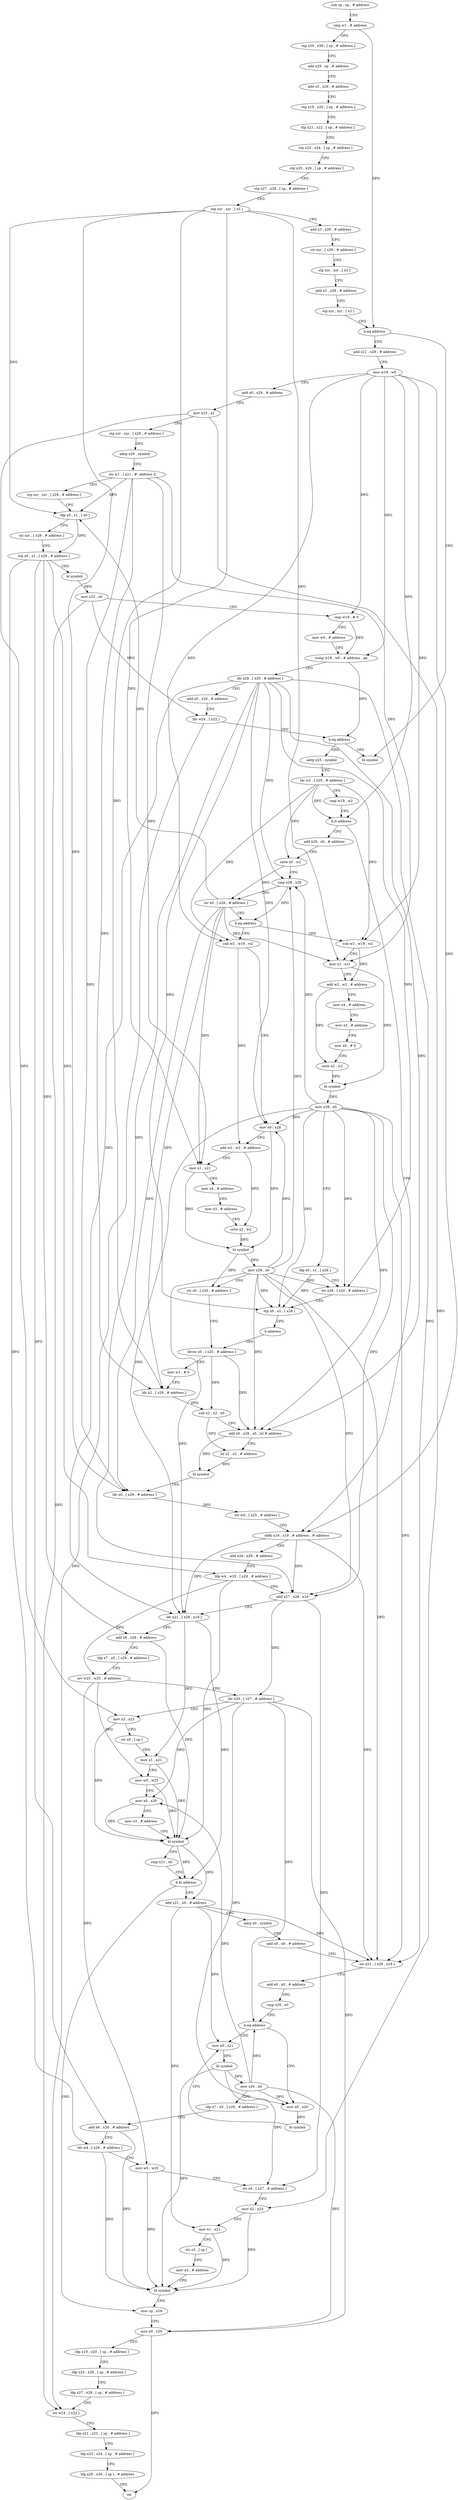 digraph "func" {
"4230304" [label = "sub sp , sp , # address" ]
"4230308" [label = "cmp w1 , # address" ]
"4230312" [label = "stp x29 , x30 , [ sp , # address ]" ]
"4230316" [label = "add x29 , sp , # address" ]
"4230320" [label = "add x3 , x29 , # address" ]
"4230324" [label = "stp x19 , x20 , [ sp , # address ]" ]
"4230328" [label = "stp x21 , x22 , [ sp , # address ]" ]
"4230332" [label = "stp x23 , x24 , [ sp , # address ]" ]
"4230336" [label = "stp x25 , x26 , [ sp , # address ]" ]
"4230340" [label = "stp x27 , x28 , [ sp , # address ]" ]
"4230344" [label = "stp xzr , xzr , [ x3 ]" ]
"4230348" [label = "add x3 , x29 , # address" ]
"4230352" [label = "str xzr , [ x29 , # address ]" ]
"4230356" [label = "stp xzr , xzr , [ x3 ]" ]
"4230360" [label = "add x3 , x29 , # address" ]
"4230364" [label = "stp xzr , xzr , [ x3 ]" ]
"4230368" [label = "b.eq address" ]
"4230820" [label = "bl symbol" ]
"4230372" [label = "add x21 , x29 , # address" ]
"4230376" [label = "mov w19 , w0" ]
"4230380" [label = "add x0 , x29 , # address" ]
"4230384" [label = "mov x23 , x2" ]
"4230388" [label = "stp xzr , xzr , [ x29 , # address ]" ]
"4230392" [label = "adrp x20 , symbol" ]
"4230396" [label = "str w1 , [ x21 , #- address ]!" ]
"4230400" [label = "stp xzr , xzr , [ x29 , # address ]" ]
"4230404" [label = "ldp x0 , x1 , [ x0 ]" ]
"4230408" [label = "str xzr , [ x29 , # address ]" ]
"4230412" [label = "stp x0 , x1 , [ x29 , # address ]" ]
"4230416" [label = "bl symbol" ]
"4230420" [label = "mov x22 , x0" ]
"4230424" [label = "cmp w19 , # 0" ]
"4230428" [label = "mov w0 , # address" ]
"4230432" [label = "ccmp w19 , w0 , # address , ge" ]
"4230436" [label = "ldr x28 , [ x20 , # address ]" ]
"4230440" [label = "add x0 , x20 , # address" ]
"4230444" [label = "ldr w24 , [ x22 ]" ]
"4230448" [label = "b.eq address" ]
"4230452" [label = "adrp x25 , symbol" ]
"4230456" [label = "ldr w2 , [ x25 , # address ]" ]
"4230460" [label = "cmp w19 , w2" ]
"4230464" [label = "b.lt address" ]
"4230564" [label = "sbfiz x19 , x19 , # address , # address" ]
"4230468" [label = "add x26 , x0 , # address" ]
"4230568" [label = "add x26 , x29 , # address" ]
"4230572" [label = "ldp w4 , w25 , [ x29 , # address ]" ]
"4230576" [label = "add x27 , x28 , x19" ]
"4230580" [label = "ldr x21 , [ x28 , x19 ]" ]
"4230584" [label = "add x6 , x26 , # address" ]
"4230588" [label = "ldp x7 , x0 , [ x29 , # address ]" ]
"4230592" [label = "orr w25 , w25 , # address" ]
"4230596" [label = "ldr x20 , [ x27 , # address ]" ]
"4230600" [label = "mov x2 , x23" ]
"4230604" [label = "str x0 , [ sp ]" ]
"4230608" [label = "mov x1 , x21" ]
"4230612" [label = "mov w5 , w25" ]
"4230616" [label = "mov x0 , x20" ]
"4230620" [label = "mov x3 , # address" ]
"4230624" [label = "bl symbol" ]
"4230628" [label = "cmp x21 , x0" ]
"4230632" [label = "b.hi address" ]
"4230724" [label = "mov sp , x29" ]
"4230636" [label = "add x21 , x0 , # address" ]
"4230472" [label = "sxtw x0 , w2" ]
"4230476" [label = "cmp x28 , x26" ]
"4230480" [label = "str x0 , [ x29 , # address ]" ]
"4230484" [label = "b.eq address" ]
"4230768" [label = "sub w2 , w19 , w2" ]
"4230488" [label = "sub w2 , w19 , w2" ]
"4230728" [label = "mov x0 , x20" ]
"4230732" [label = "ldp x19 , x20 , [ sp , # address ]" ]
"4230736" [label = "ldp x25 , x26 , [ sp , # address ]" ]
"4230740" [label = "ldp x27 , x28 , [ sp , # address ]" ]
"4230744" [label = "str w24 , [ x22 ]" ]
"4230748" [label = "ldp x21 , x22 , [ sp , # address ]" ]
"4230752" [label = "ldp x23 , x24 , [ sp , # address ]" ]
"4230756" [label = "ldp x29 , x30 , [ sp ] , # address" ]
"4230760" [label = "ret" ]
"4230640" [label = "adrp x0 , symbol" ]
"4230644" [label = "add x0 , x0 , # address" ]
"4230648" [label = "str x21 , [ x28 , x19 ]" ]
"4230652" [label = "add x0 , x0 , # address" ]
"4230656" [label = "cmp x20 , x0" ]
"4230660" [label = "b.eq address" ]
"4230672" [label = "mov x0 , x21" ]
"4230664" [label = "mov x0 , x20" ]
"4230772" [label = "mov x1 , x21" ]
"4230776" [label = "add w2 , w2 , # address" ]
"4230780" [label = "mov x4 , # address" ]
"4230784" [label = "mov x3 , # address" ]
"4230788" [label = "mov x0 , # 0" ]
"4230792" [label = "sxtw x2 , w2" ]
"4230796" [label = "bl symbol" ]
"4230800" [label = "mov x28 , x0" ]
"4230804" [label = "ldp x0 , x1 , [ x26 ]" ]
"4230808" [label = "str x28 , [ x20 , # address ]" ]
"4230812" [label = "stp x0 , x1 , [ x28 ]" ]
"4230816" [label = "b address" ]
"4230528" [label = "ldrsw x0 , [ x25 , # address ]" ]
"4230492" [label = "mov x0 , x28" ]
"4230496" [label = "add w2 , w2 , # address" ]
"4230500" [label = "mov x1 , x21" ]
"4230504" [label = "mov x4 , # address" ]
"4230508" [label = "mov x3 , # address" ]
"4230512" [label = "sxtw x2 , w2" ]
"4230516" [label = "bl symbol" ]
"4230520" [label = "mov x28 , x0" ]
"4230524" [label = "str x0 , [ x20 , # address ]" ]
"4230676" [label = "bl symbol" ]
"4230680" [label = "mov x20 , x0" ]
"4230684" [label = "ldp x7 , x3 , [ x29 , # address ]" ]
"4230688" [label = "add x6 , x26 , # address" ]
"4230692" [label = "ldr w4 , [ x29 , # address ]" ]
"4230696" [label = "mov w5 , w25" ]
"4230700" [label = "str x0 , [ x27 , # address ]" ]
"4230704" [label = "mov x2 , x23" ]
"4230708" [label = "mov x1 , x21" ]
"4230712" [label = "str x3 , [ sp ]" ]
"4230716" [label = "mov x3 , # address" ]
"4230720" [label = "bl symbol" ]
"4230668" [label = "bl symbol" ]
"4230532" [label = "mov w1 , # 0" ]
"4230536" [label = "ldr x2 , [ x29 , # address ]" ]
"4230540" [label = "sub x2 , x2 , x0" ]
"4230544" [label = "add x0 , x28 , x0 , lsl # address" ]
"4230548" [label = "lsl x2 , x2 , # address" ]
"4230552" [label = "bl symbol" ]
"4230556" [label = "ldr x0 , [ x29 , # address ]" ]
"4230560" [label = "str w0 , [ x25 , # address ]" ]
"4230304" -> "4230308" [ label = "CFG" ]
"4230308" -> "4230312" [ label = "CFG" ]
"4230308" -> "4230368" [ label = "DFG" ]
"4230312" -> "4230316" [ label = "CFG" ]
"4230316" -> "4230320" [ label = "CFG" ]
"4230320" -> "4230324" [ label = "CFG" ]
"4230324" -> "4230328" [ label = "CFG" ]
"4230328" -> "4230332" [ label = "CFG" ]
"4230332" -> "4230336" [ label = "CFG" ]
"4230336" -> "4230340" [ label = "CFG" ]
"4230340" -> "4230344" [ label = "CFG" ]
"4230344" -> "4230348" [ label = "CFG" ]
"4230344" -> "4230404" [ label = "DFG" ]
"4230344" -> "4230536" [ label = "DFG" ]
"4230344" -> "4230556" [ label = "DFG" ]
"4230344" -> "4230772" [ label = "DFG" ]
"4230344" -> "4230500" [ label = "DFG" ]
"4230348" -> "4230352" [ label = "CFG" ]
"4230352" -> "4230356" [ label = "CFG" ]
"4230356" -> "4230360" [ label = "CFG" ]
"4230360" -> "4230364" [ label = "CFG" ]
"4230364" -> "4230368" [ label = "CFG" ]
"4230368" -> "4230820" [ label = "CFG" ]
"4230368" -> "4230372" [ label = "CFG" ]
"4230372" -> "4230376" [ label = "CFG" ]
"4230376" -> "4230380" [ label = "CFG" ]
"4230376" -> "4230424" [ label = "DFG" ]
"4230376" -> "4230432" [ label = "DFG" ]
"4230376" -> "4230464" [ label = "DFG" ]
"4230376" -> "4230564" [ label = "DFG" ]
"4230376" -> "4230768" [ label = "DFG" ]
"4230376" -> "4230488" [ label = "DFG" ]
"4230380" -> "4230384" [ label = "CFG" ]
"4230384" -> "4230388" [ label = "CFG" ]
"4230384" -> "4230600" [ label = "DFG" ]
"4230384" -> "4230704" [ label = "DFG" ]
"4230388" -> "4230392" [ label = "CFG" ]
"4230392" -> "4230396" [ label = "CFG" ]
"4230396" -> "4230400" [ label = "CFG" ]
"4230396" -> "4230404" [ label = "DFG" ]
"4230396" -> "4230772" [ label = "DFG" ]
"4230396" -> "4230500" [ label = "DFG" ]
"4230396" -> "4230536" [ label = "DFG" ]
"4230396" -> "4230556" [ label = "DFG" ]
"4230400" -> "4230404" [ label = "CFG" ]
"4230404" -> "4230408" [ label = "CFG" ]
"4230404" -> "4230412" [ label = "DFG" ]
"4230408" -> "4230412" [ label = "CFG" ]
"4230412" -> "4230416" [ label = "CFG" ]
"4230412" -> "4230572" [ label = "DFG" ]
"4230412" -> "4230692" [ label = "DFG" ]
"4230412" -> "4230584" [ label = "DFG" ]
"4230412" -> "4230688" [ label = "DFG" ]
"4230416" -> "4230420" [ label = "DFG" ]
"4230420" -> "4230424" [ label = "CFG" ]
"4230420" -> "4230444" [ label = "DFG" ]
"4230420" -> "4230744" [ label = "DFG" ]
"4230424" -> "4230428" [ label = "CFG" ]
"4230424" -> "4230432" [ label = "DFG" ]
"4230428" -> "4230432" [ label = "CFG" ]
"4230432" -> "4230436" [ label = "CFG" ]
"4230432" -> "4230448" [ label = "DFG" ]
"4230436" -> "4230440" [ label = "CFG" ]
"4230436" -> "4230576" [ label = "DFG" ]
"4230436" -> "4230580" [ label = "DFG" ]
"4230436" -> "4230476" [ label = "DFG" ]
"4230436" -> "4230648" [ label = "DFG" ]
"4230436" -> "4230808" [ label = "DFG" ]
"4230436" -> "4230812" [ label = "DFG" ]
"4230436" -> "4230492" [ label = "DFG" ]
"4230436" -> "4230544" [ label = "DFG" ]
"4230440" -> "4230444" [ label = "CFG" ]
"4230444" -> "4230448" [ label = "CFG" ]
"4230444" -> "4230744" [ label = "DFG" ]
"4230448" -> "4230820" [ label = "CFG" ]
"4230448" -> "4230452" [ label = "CFG" ]
"4230452" -> "4230456" [ label = "CFG" ]
"4230456" -> "4230460" [ label = "CFG" ]
"4230456" -> "4230464" [ label = "DFG" ]
"4230456" -> "4230472" [ label = "DFG" ]
"4230456" -> "4230768" [ label = "DFG" ]
"4230456" -> "4230488" [ label = "DFG" ]
"4230460" -> "4230464" [ label = "CFG" ]
"4230464" -> "4230564" [ label = "CFG" ]
"4230464" -> "4230468" [ label = "CFG" ]
"4230564" -> "4230568" [ label = "CFG" ]
"4230564" -> "4230576" [ label = "DFG" ]
"4230564" -> "4230580" [ label = "DFG" ]
"4230564" -> "4230648" [ label = "DFG" ]
"4230468" -> "4230472" [ label = "CFG" ]
"4230568" -> "4230572" [ label = "CFG" ]
"4230572" -> "4230576" [ label = "CFG" ]
"4230572" -> "4230624" [ label = "DFG" ]
"4230572" -> "4230592" [ label = "DFG" ]
"4230576" -> "4230580" [ label = "CFG" ]
"4230576" -> "4230596" [ label = "DFG" ]
"4230576" -> "4230700" [ label = "DFG" ]
"4230580" -> "4230584" [ label = "CFG" ]
"4230580" -> "4230608" [ label = "DFG" ]
"4230580" -> "4230632" [ label = "DFG" ]
"4230584" -> "4230588" [ label = "CFG" ]
"4230584" -> "4230624" [ label = "DFG" ]
"4230588" -> "4230592" [ label = "CFG" ]
"4230592" -> "4230596" [ label = "CFG" ]
"4230592" -> "4230612" [ label = "DFG" ]
"4230592" -> "4230696" [ label = "DFG" ]
"4230596" -> "4230600" [ label = "CFG" ]
"4230596" -> "4230616" [ label = "DFG" ]
"4230596" -> "4230728" [ label = "DFG" ]
"4230596" -> "4230660" [ label = "DFG" ]
"4230596" -> "4230664" [ label = "DFG" ]
"4230600" -> "4230604" [ label = "CFG" ]
"4230600" -> "4230624" [ label = "DFG" ]
"4230604" -> "4230608" [ label = "CFG" ]
"4230608" -> "4230612" [ label = "CFG" ]
"4230608" -> "4230624" [ label = "DFG" ]
"4230612" -> "4230616" [ label = "CFG" ]
"4230612" -> "4230624" [ label = "DFG" ]
"4230616" -> "4230620" [ label = "CFG" ]
"4230616" -> "4230624" [ label = "DFG" ]
"4230620" -> "4230624" [ label = "CFG" ]
"4230624" -> "4230628" [ label = "CFG" ]
"4230624" -> "4230632" [ label = "DFG" ]
"4230624" -> "4230636" [ label = "DFG" ]
"4230628" -> "4230632" [ label = "CFG" ]
"4230632" -> "4230724" [ label = "CFG" ]
"4230632" -> "4230636" [ label = "CFG" ]
"4230724" -> "4230728" [ label = "CFG" ]
"4230636" -> "4230640" [ label = "CFG" ]
"4230636" -> "4230648" [ label = "DFG" ]
"4230636" -> "4230672" [ label = "DFG" ]
"4230636" -> "4230708" [ label = "DFG" ]
"4230472" -> "4230476" [ label = "CFG" ]
"4230472" -> "4230480" [ label = "DFG" ]
"4230476" -> "4230480" [ label = "CFG" ]
"4230476" -> "4230484" [ label = "DFG" ]
"4230480" -> "4230484" [ label = "CFG" ]
"4230480" -> "4230404" [ label = "DFG" ]
"4230480" -> "4230536" [ label = "DFG" ]
"4230480" -> "4230556" [ label = "DFG" ]
"4230480" -> "4230772" [ label = "DFG" ]
"4230480" -> "4230500" [ label = "DFG" ]
"4230484" -> "4230768" [ label = "CFG" ]
"4230484" -> "4230488" [ label = "CFG" ]
"4230768" -> "4230772" [ label = "CFG" ]
"4230768" -> "4230776" [ label = "DFG" ]
"4230488" -> "4230492" [ label = "CFG" ]
"4230488" -> "4230496" [ label = "DFG" ]
"4230728" -> "4230732" [ label = "CFG" ]
"4230728" -> "4230760" [ label = "DFG" ]
"4230732" -> "4230736" [ label = "CFG" ]
"4230736" -> "4230740" [ label = "CFG" ]
"4230740" -> "4230744" [ label = "CFG" ]
"4230744" -> "4230748" [ label = "CFG" ]
"4230748" -> "4230752" [ label = "CFG" ]
"4230752" -> "4230756" [ label = "CFG" ]
"4230756" -> "4230760" [ label = "CFG" ]
"4230640" -> "4230644" [ label = "CFG" ]
"4230644" -> "4230648" [ label = "CFG" ]
"4230648" -> "4230652" [ label = "CFG" ]
"4230652" -> "4230656" [ label = "CFG" ]
"4230656" -> "4230660" [ label = "CFG" ]
"4230660" -> "4230672" [ label = "CFG" ]
"4230660" -> "4230664" [ label = "CFG" ]
"4230672" -> "4230676" [ label = "DFG" ]
"4230664" -> "4230668" [ label = "DFG" ]
"4230772" -> "4230776" [ label = "CFG" ]
"4230772" -> "4230796" [ label = "DFG" ]
"4230776" -> "4230780" [ label = "CFG" ]
"4230776" -> "4230792" [ label = "DFG" ]
"4230780" -> "4230784" [ label = "CFG" ]
"4230784" -> "4230788" [ label = "CFG" ]
"4230788" -> "4230792" [ label = "CFG" ]
"4230792" -> "4230796" [ label = "DFG" ]
"4230796" -> "4230800" [ label = "DFG" ]
"4230800" -> "4230804" [ label = "CFG" ]
"4230800" -> "4230476" [ label = "DFG" ]
"4230800" -> "4230576" [ label = "DFG" ]
"4230800" -> "4230580" [ label = "DFG" ]
"4230800" -> "4230648" [ label = "DFG" ]
"4230800" -> "4230808" [ label = "DFG" ]
"4230800" -> "4230812" [ label = "DFG" ]
"4230800" -> "4230492" [ label = "DFG" ]
"4230800" -> "4230544" [ label = "DFG" ]
"4230804" -> "4230808" [ label = "CFG" ]
"4230804" -> "4230812" [ label = "DFG" ]
"4230808" -> "4230812" [ label = "CFG" ]
"4230812" -> "4230816" [ label = "CFG" ]
"4230816" -> "4230528" [ label = "CFG" ]
"4230528" -> "4230532" [ label = "CFG" ]
"4230528" -> "4230540" [ label = "DFG" ]
"4230528" -> "4230544" [ label = "DFG" ]
"4230492" -> "4230496" [ label = "CFG" ]
"4230492" -> "4230516" [ label = "DFG" ]
"4230496" -> "4230500" [ label = "CFG" ]
"4230496" -> "4230512" [ label = "DFG" ]
"4230500" -> "4230504" [ label = "CFG" ]
"4230500" -> "4230516" [ label = "DFG" ]
"4230504" -> "4230508" [ label = "CFG" ]
"4230508" -> "4230512" [ label = "CFG" ]
"4230512" -> "4230516" [ label = "DFG" ]
"4230516" -> "4230520" [ label = "DFG" ]
"4230516" -> "4230524" [ label = "DFG" ]
"4230520" -> "4230524" [ label = "CFG" ]
"4230520" -> "4230476" [ label = "DFG" ]
"4230520" -> "4230808" [ label = "DFG" ]
"4230520" -> "4230492" [ label = "DFG" ]
"4230520" -> "4230576" [ label = "DFG" ]
"4230520" -> "4230580" [ label = "DFG" ]
"4230520" -> "4230648" [ label = "DFG" ]
"4230520" -> "4230812" [ label = "DFG" ]
"4230520" -> "4230544" [ label = "DFG" ]
"4230524" -> "4230528" [ label = "CFG" ]
"4230676" -> "4230680" [ label = "DFG" ]
"4230676" -> "4230700" [ label = "DFG" ]
"4230676" -> "4230720" [ label = "DFG" ]
"4230680" -> "4230684" [ label = "CFG" ]
"4230680" -> "4230616" [ label = "DFG" ]
"4230680" -> "4230728" [ label = "DFG" ]
"4230680" -> "4230660" [ label = "DFG" ]
"4230680" -> "4230664" [ label = "DFG" ]
"4230684" -> "4230688" [ label = "CFG" ]
"4230688" -> "4230692" [ label = "CFG" ]
"4230688" -> "4230720" [ label = "DFG" ]
"4230692" -> "4230696" [ label = "CFG" ]
"4230692" -> "4230720" [ label = "DFG" ]
"4230696" -> "4230700" [ label = "CFG" ]
"4230696" -> "4230720" [ label = "DFG" ]
"4230700" -> "4230704" [ label = "CFG" ]
"4230704" -> "4230708" [ label = "CFG" ]
"4230704" -> "4230720" [ label = "DFG" ]
"4230708" -> "4230712" [ label = "CFG" ]
"4230708" -> "4230720" [ label = "DFG" ]
"4230712" -> "4230716" [ label = "CFG" ]
"4230716" -> "4230720" [ label = "CFG" ]
"4230720" -> "4230724" [ label = "CFG" ]
"4230668" -> "4230672" [ label = "CFG" ]
"4230532" -> "4230536" [ label = "CFG" ]
"4230536" -> "4230540" [ label = "DFG" ]
"4230540" -> "4230544" [ label = "CFG" ]
"4230540" -> "4230548" [ label = "DFG" ]
"4230544" -> "4230548" [ label = "CFG" ]
"4230544" -> "4230552" [ label = "DFG" ]
"4230548" -> "4230552" [ label = "DFG" ]
"4230552" -> "4230556" [ label = "CFG" ]
"4230556" -> "4230560" [ label = "DFG" ]
"4230560" -> "4230564" [ label = "CFG" ]
}
